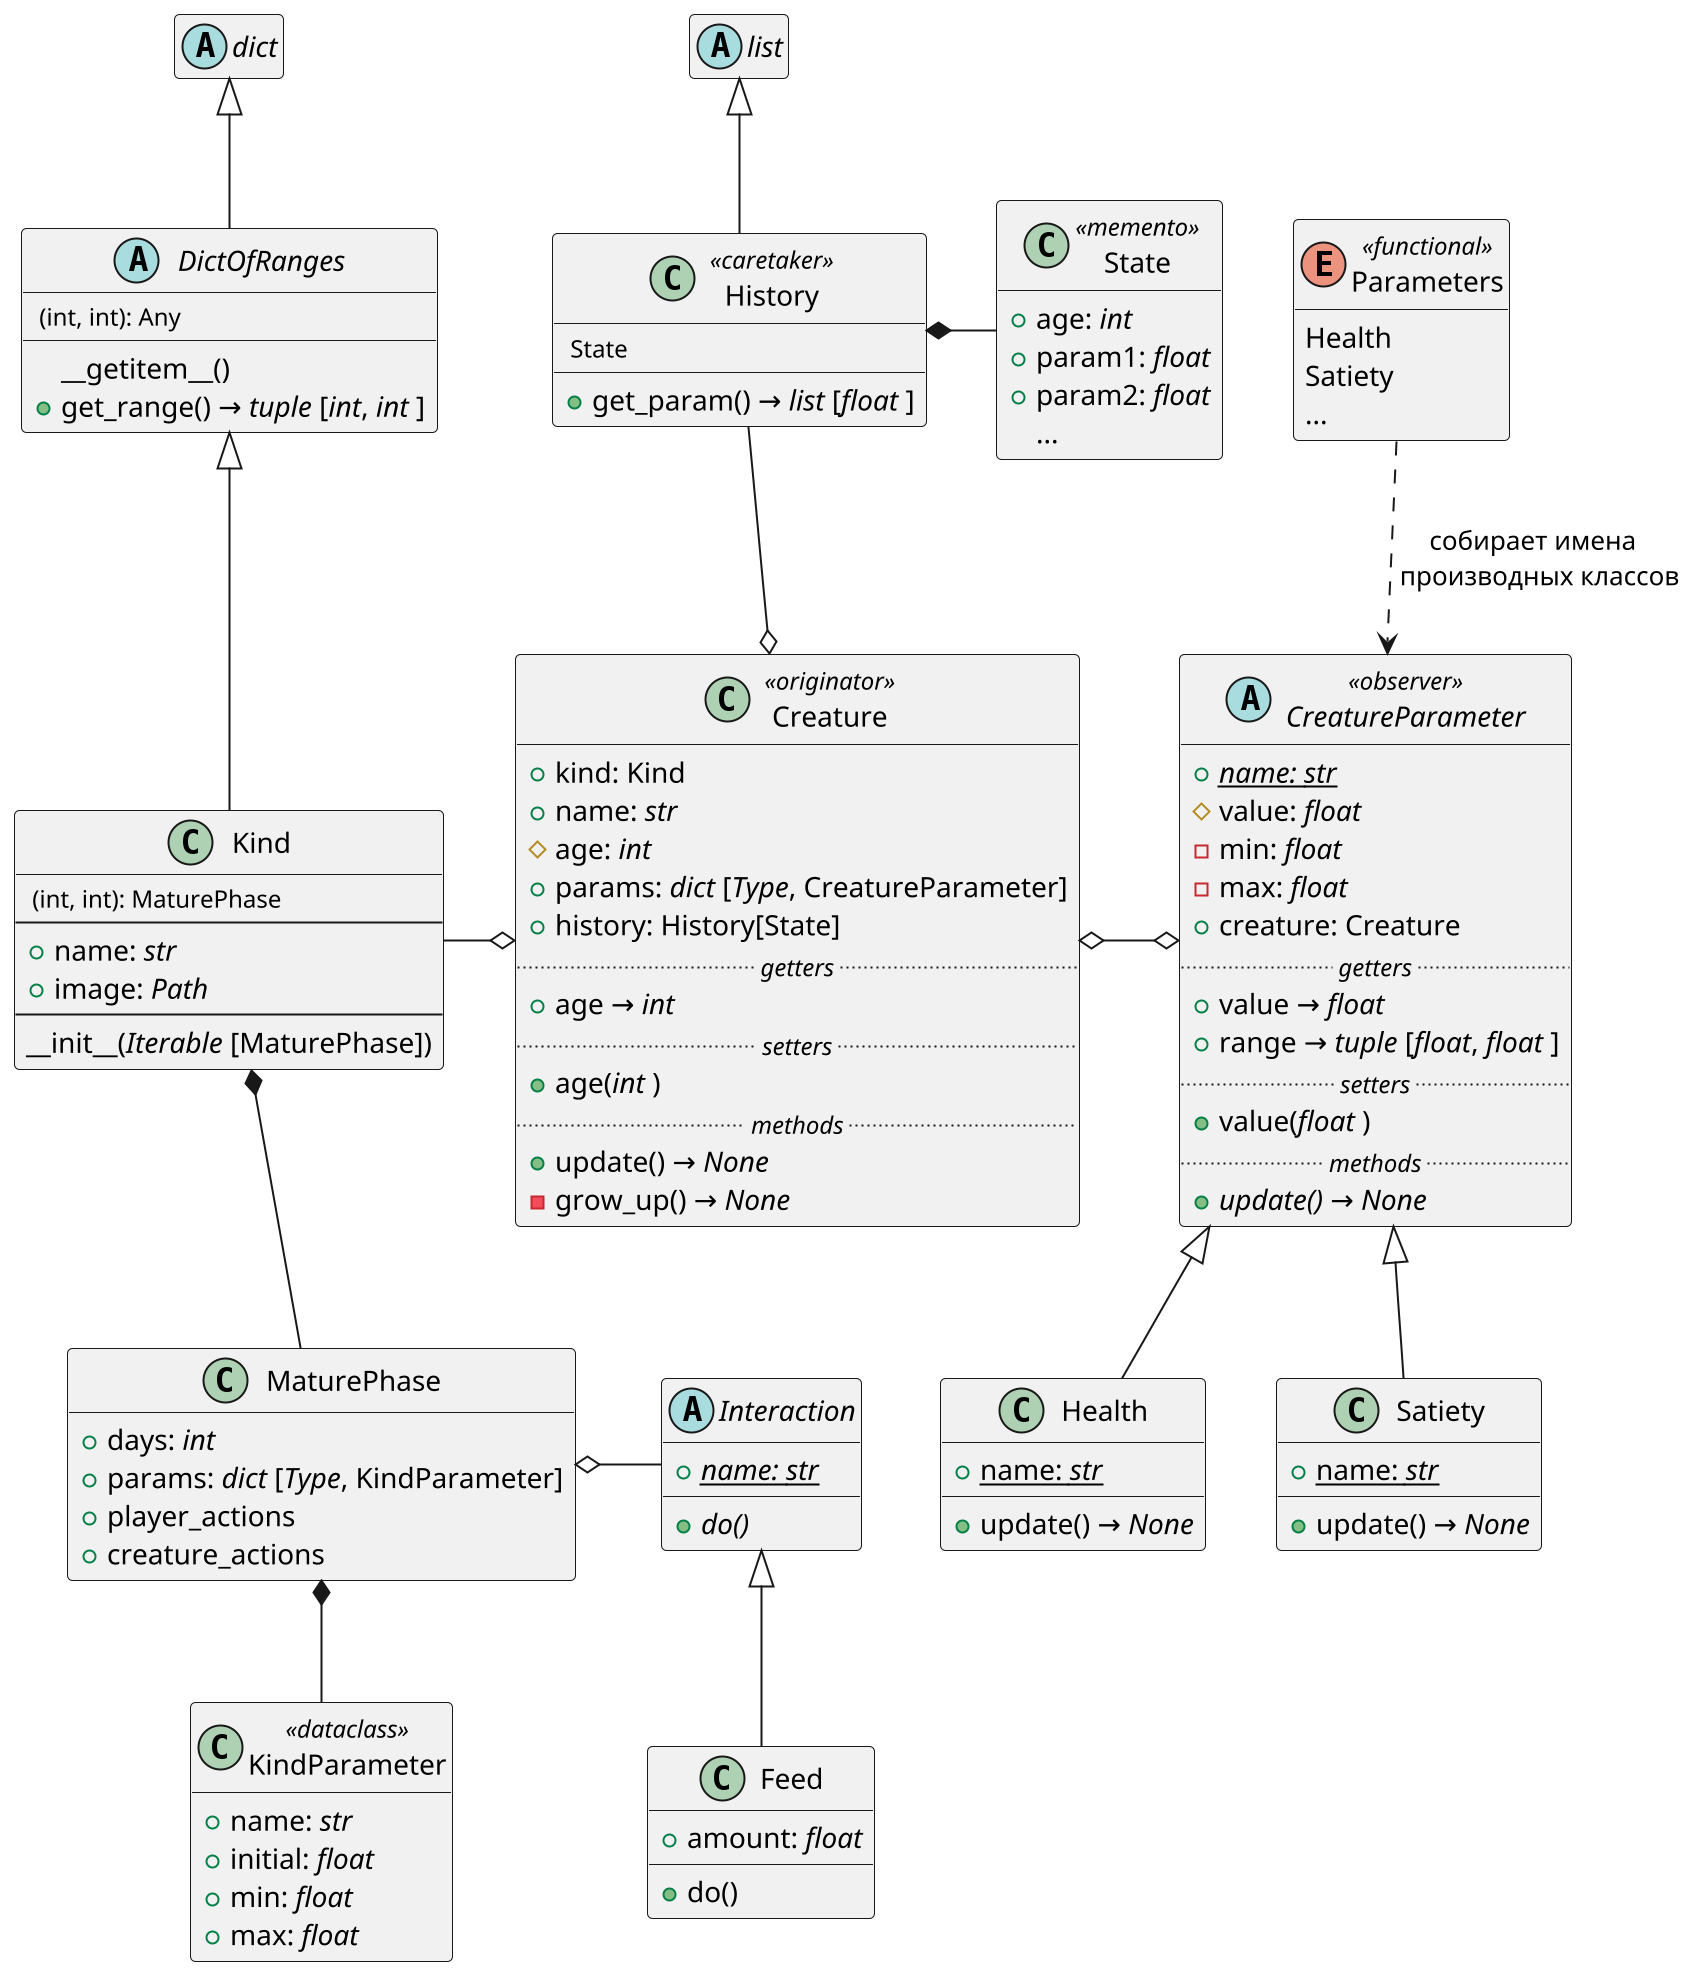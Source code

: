 @startuml

' !theme monokai_npp from ..\.styles
scale 2


class Creature << originator >> {
    +kind: Kind
    +name: <i>str</i>
    #age: <i>int</i>
    +params: <i>dict</i> [<i>Type</i>, CreatureParameter]
    +history: History[State]
    ..<font size=12><i> getters </i></font>..
    +age → <i>int</i>
    ..<font size=12><i> setters </i></font>..
    +age(<i>int</i> )
    ..<font size=12><i> methods </i></font>..
    +update() → <i>None</i>
    -grow_up() → <i>None</i>
}


class Kind {
    {field}<font size=12><font "Brass Mono"> (int, int): MaturePhase </font>
    --
    +name: <i>str</i>
    +image: <i>Path</i>
    --
    __init__(<i>Iterable</i> [MaturePhase])
}


class MaturePhase {
    +days: <i>int</i>
    +params: <i>dict</i> [<i>Type</i>, KindParameter]
    ' +coeffs: <i>dict</i> [<i>Type</i>, <i>dict</i> [<i>Type</i>, <i>float</i> ]
    +player_actions
    +creature_actions
}


class KindParameter << dataclass >> {
    +name: <i>str</i>
    +initial: <i>float</i>
    +min: <i>float</i>
    +max: <i>float</i>
}


enum Parameters << functional >> {
    Health
    Satiety
    ...
}


abstract CreatureParameter << observer >> {
    +{abstract}{static}name: <i>str</i>
    #value: <i>float</i>
    -min: <i>float</i>
    -max: <i>float</i>
    +creature: Creature
    ..<font size=12><i> getters </i></font>..
    +value → <i>float</i>
    +range → <i>tuple</i> [<i>float</i>, <i>float</i> ]
    ..<font size=12><i> setters </i></font>..
    +value(<i>float</i> )
    ..<font size=12><i> methods </i></font>..
    +{abstract}update() → <i>None</i>
}

class Health {
    +{static}name: <i>str</i>
    +update() → <i>None</i>
}
class Satiety {
    +{static}name: <i>str</i>
    +update() → <i>None</i>
}


' abstract Action {
    ' +{static}name
' }


abstract Interaction {
    +{static}{abstract}name: <i>str</i>
    +{abstract}do()
}


class Feed {
    +amount: <i>float</i>
    +do()
    
}


class History << caretaker >> {
    {field}<font size=12><font "Brass Mono"> State </font>
    +get_param() → <i>list</i> [<i>float</i> ]
}


class State << memento >> {
    +age: <i>int</i>
    +param1: <i>float</i>
    +param2: <i>float</i>
    ...
}


abstract DictOfRanges {
    {field}<font size=12><font "Brass Mono"> (int, int): Any </font>
    __getitem__()
    +get_range() → <i>tuple</i> [<i>int</i>, <i>int</i> ]
}
abstract list
abstract dict


hide abstract empty members
hide enum empty members
hide KindParameter empty members
hide MaturePhase empty members
hide State empty members


list <|-- History
dict <|-- DictOfRanges

DictOfRanges <|-- Kind

Creature o-left- Kind
Creature o-right-o CreatureParameter
Creature o-up- History
Creature o-[hidden]- Interaction

Kind *-- MaturePhase

MaturePhase *-- KindParameter
' MaturePhase o-left- Action
MaturePhase o-right- Interaction

CreatureParameter <|-- Health
CreatureParameter <|-- Satiety

CreatureParameter <.up. Parameters : "собирает имена \n производных классов"

History *-right- State

Interaction <|-- Feed


@enduml
